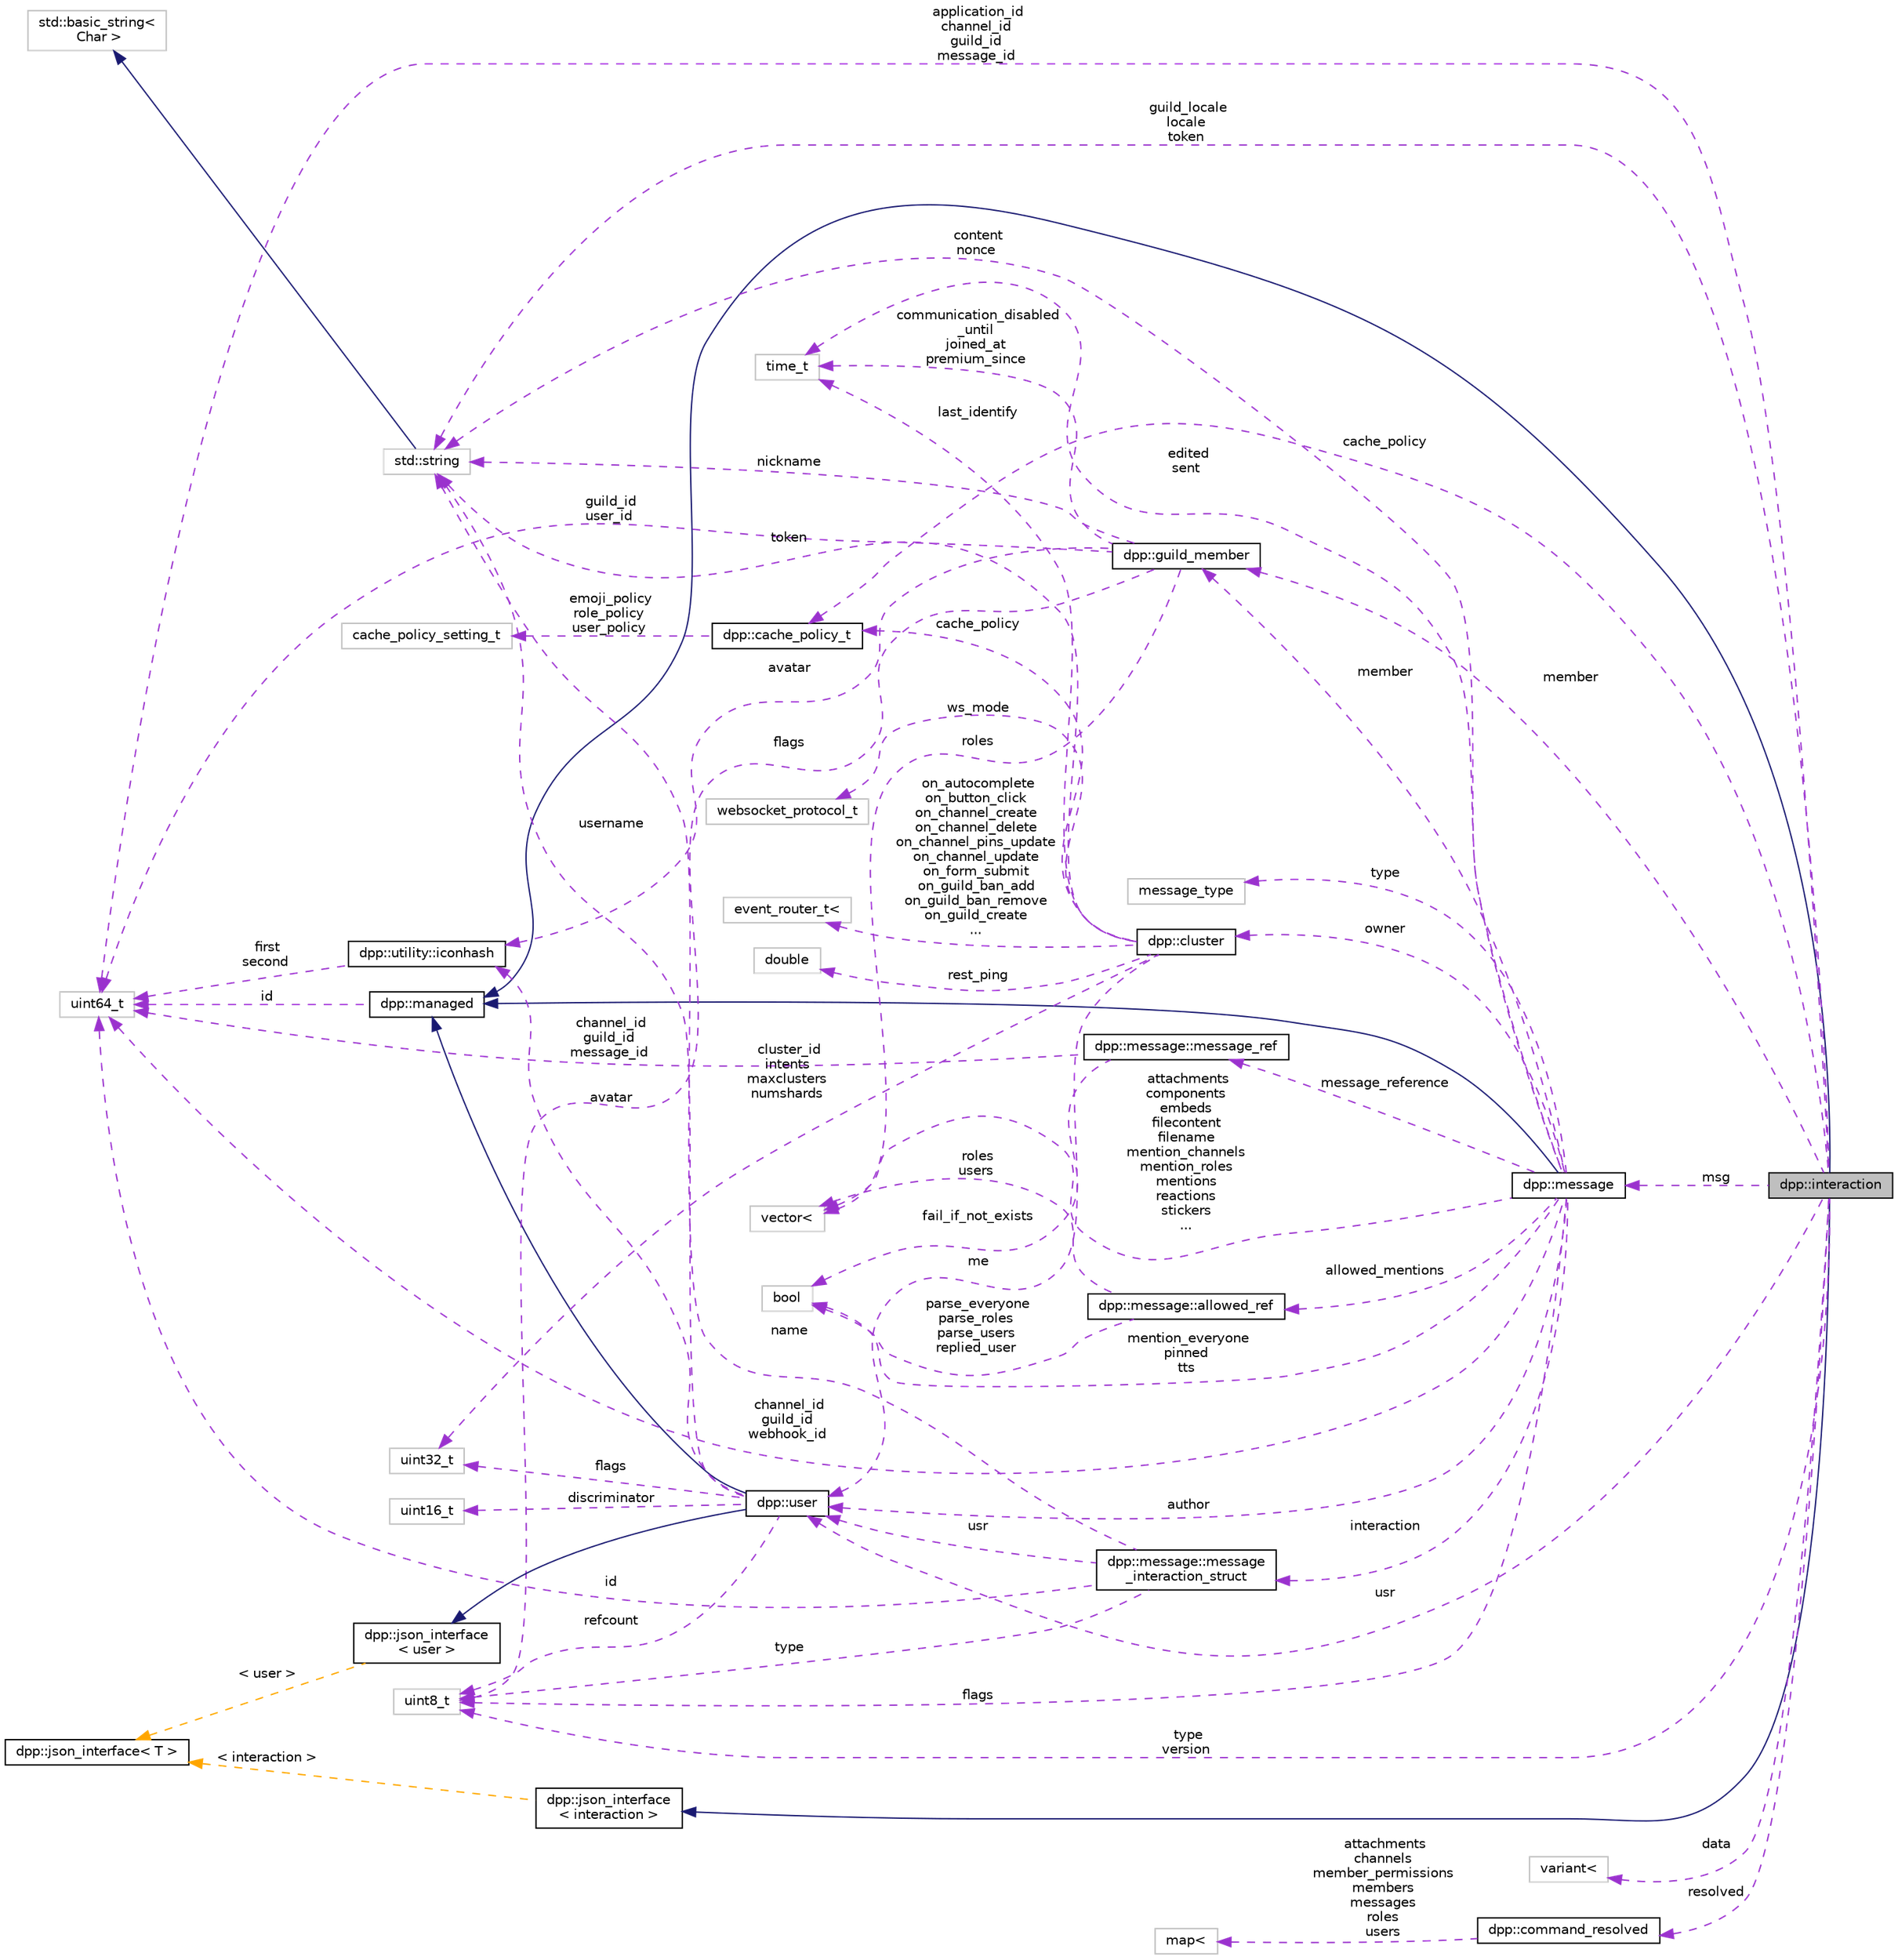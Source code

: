 digraph "dpp::interaction"
{
 // INTERACTIVE_SVG=YES
 // LATEX_PDF_SIZE
  bgcolor="transparent";
  edge [fontname="Helvetica",fontsize="10",labelfontname="Helvetica",labelfontsize="10"];
  node [fontname="Helvetica",fontsize="10",shape=record];
  rankdir="LR";
  Node1 [label="dpp::interaction",height=0.2,width=0.4,color="black", fillcolor="grey75", style="filled", fontcolor="black",tooltip="An interaction represents a user running a command and arrives via the dpp::cluster::on_interaction_c..."];
  Node2 -> Node1 [dir="back",color="midnightblue",fontsize="10",style="solid",fontname="Helvetica"];
  Node2 [label="dpp::managed",height=0.2,width=0.4,color="black",URL="$classdpp_1_1managed.html",tooltip="The managed class is the base class for various types that can be stored in a cache that are identifi..."];
  Node3 -> Node2 [dir="back",color="darkorchid3",fontsize="10",style="dashed",label=" id" ,fontname="Helvetica"];
  Node3 [label="uint64_t",height=0.2,width=0.4,color="grey75",tooltip=" "];
  Node4 -> Node1 [dir="back",color="midnightblue",fontsize="10",style="solid",fontname="Helvetica"];
  Node4 [label="dpp::json_interface\l\< interaction \>",height=0.2,width=0.4,color="black",URL="$structdpp_1_1json__interface.html",tooltip=" "];
  Node5 -> Node4 [dir="back",color="orange",fontsize="10",style="dashed",label=" \< interaction \>" ,fontname="Helvetica"];
  Node5 [label="dpp::json_interface\< T \>",height=0.2,width=0.4,color="black",URL="$structdpp_1_1json__interface.html",tooltip="Represents an interface for an object that can optionally implement functions for converting to and f..."];
  Node3 -> Node1 [dir="back",color="darkorchid3",fontsize="10",style="dashed",label=" application_id\nchannel_id\nguild_id\nmessage_id" ,fontname="Helvetica"];
  Node6 -> Node1 [dir="back",color="darkorchid3",fontsize="10",style="dashed",label=" type\nversion" ,fontname="Helvetica"];
  Node6 [label="uint8_t",height=0.2,width=0.4,color="grey75",tooltip=" "];
  Node7 -> Node1 [dir="back",color="darkorchid3",fontsize="10",style="dashed",label=" data" ,fontname="Helvetica"];
  Node7 [label="variant\<",height=0.2,width=0.4,color="grey75",tooltip=" "];
  Node8 -> Node1 [dir="back",color="darkorchid3",fontsize="10",style="dashed",label=" msg" ,fontname="Helvetica"];
  Node8 [label="dpp::message",height=0.2,width=0.4,color="black",URL="$structdpp_1_1message.html",tooltip="Represents messages sent and received on Discord."];
  Node2 -> Node8 [dir="back",color="midnightblue",fontsize="10",style="solid",fontname="Helvetica"];
  Node3 -> Node8 [dir="back",color="darkorchid3",fontsize="10",style="dashed",label=" channel_id\nguild_id\nwebhook_id" ,fontname="Helvetica"];
  Node9 -> Node8 [dir="back",color="darkorchid3",fontsize="10",style="dashed",label=" author" ,fontname="Helvetica"];
  Node9 [label="dpp::user",height=0.2,width=0.4,color="black",URL="$classdpp_1_1user.html",tooltip="Represents a user on discord. May or may not be a member of a dpp::guild."];
  Node2 -> Node9 [dir="back",color="midnightblue",fontsize="10",style="solid",fontname="Helvetica"];
  Node10 -> Node9 [dir="back",color="midnightblue",fontsize="10",style="solid",fontname="Helvetica"];
  Node10 [label="dpp::json_interface\l\< user \>",height=0.2,width=0.4,color="black",URL="$structdpp_1_1json__interface.html",tooltip=" "];
  Node5 -> Node10 [dir="back",color="orange",fontsize="10",style="dashed",label=" \< user \>" ,fontname="Helvetica"];
  Node11 -> Node9 [dir="back",color="darkorchid3",fontsize="10",style="dashed",label=" username" ,fontname="Helvetica"];
  Node11 [label="std::string",height=0.2,width=0.4,color="grey75",tooltip=" "];
  Node12 -> Node11 [dir="back",color="midnightblue",fontsize="10",style="solid",fontname="Helvetica"];
  Node12 [label="std::basic_string\<\l Char \>",height=0.2,width=0.4,color="grey75",tooltip=" "];
  Node13 -> Node9 [dir="back",color="darkorchid3",fontsize="10",style="dashed",label=" avatar" ,fontname="Helvetica"];
  Node13 [label="dpp::utility::iconhash",height=0.2,width=0.4,color="black",URL="$structdpp_1_1utility_1_1iconhash.html",tooltip="Store a 128 bit icon hash (profile picture, server icon etc) as a 128 bit binary value made of two ui..."];
  Node3 -> Node13 [dir="back",color="darkorchid3",fontsize="10",style="dashed",label=" first\nsecond" ,fontname="Helvetica"];
  Node14 -> Node9 [dir="back",color="darkorchid3",fontsize="10",style="dashed",label=" flags" ,fontname="Helvetica"];
  Node14 [label="uint32_t",height=0.2,width=0.4,color="grey75",tooltip=" "];
  Node15 -> Node9 [dir="back",color="darkorchid3",fontsize="10",style="dashed",label=" discriminator" ,fontname="Helvetica"];
  Node15 [label="uint16_t",height=0.2,width=0.4,color="grey75",tooltip=" "];
  Node6 -> Node9 [dir="back",color="darkorchid3",fontsize="10",style="dashed",label=" refcount" ,fontname="Helvetica"];
  Node16 -> Node8 [dir="back",color="darkorchid3",fontsize="10",style="dashed",label=" member" ,fontname="Helvetica"];
  Node16 [label="dpp::guild_member",height=0.2,width=0.4,color="black",URL="$classdpp_1_1guild__member.html",tooltip="Represents dpp::user membership upon a dpp::guild. This contains the user's nickname,..."];
  Node11 -> Node16 [dir="back",color="darkorchid3",fontsize="10",style="dashed",label=" nickname" ,fontname="Helvetica"];
  Node17 -> Node16 [dir="back",color="darkorchid3",fontsize="10",style="dashed",label=" roles" ,fontname="Helvetica"];
  Node17 [label="vector\<",height=0.2,width=0.4,color="grey75",tooltip=" "];
  Node3 -> Node16 [dir="back",color="darkorchid3",fontsize="10",style="dashed",label=" guild_id\nuser_id" ,fontname="Helvetica"];
  Node13 -> Node16 [dir="back",color="darkorchid3",fontsize="10",style="dashed",label=" avatar" ,fontname="Helvetica"];
  Node18 -> Node16 [dir="back",color="darkorchid3",fontsize="10",style="dashed",label=" communication_disabled\l_until\njoined_at\npremium_since" ,fontname="Helvetica"];
  Node18 [label="time_t",height=0.2,width=0.4,color="grey75",tooltip=" "];
  Node6 -> Node16 [dir="back",color="darkorchid3",fontsize="10",style="dashed",label=" flags" ,fontname="Helvetica"];
  Node11 -> Node8 [dir="back",color="darkorchid3",fontsize="10",style="dashed",label=" content\nnonce" ,fontname="Helvetica"];
  Node17 -> Node8 [dir="back",color="darkorchid3",fontsize="10",style="dashed",label=" attachments\ncomponents\nembeds\nfilecontent\nfilename\nmention_channels\nmention_roles\nmentions\nreactions\nstickers\n..." ,fontname="Helvetica"];
  Node18 -> Node8 [dir="back",color="darkorchid3",fontsize="10",style="dashed",label=" edited\nsent" ,fontname="Helvetica"];
  Node19 -> Node8 [dir="back",color="darkorchid3",fontsize="10",style="dashed",label=" mention_everyone\npinned\ntts" ,fontname="Helvetica"];
  Node19 [label="bool",height=0.2,width=0.4,color="grey75",tooltip=" "];
  Node6 -> Node8 [dir="back",color="darkorchid3",fontsize="10",style="dashed",label=" flags" ,fontname="Helvetica"];
  Node20 -> Node8 [dir="back",color="darkorchid3",fontsize="10",style="dashed",label=" type" ,fontname="Helvetica"];
  Node20 [label="message_type",height=0.2,width=0.4,color="grey75",tooltip=" "];
  Node21 -> Node8 [dir="back",color="darkorchid3",fontsize="10",style="dashed",label=" message_reference" ,fontname="Helvetica"];
  Node21 [label="dpp::message::message_ref",height=0.2,width=0.4,color="black",URL="$structdpp_1_1message_1_1message__ref.html",tooltip="Reference to another message, e.g. a reply."];
  Node3 -> Node21 [dir="back",color="darkorchid3",fontsize="10",style="dashed",label=" channel_id\nguild_id\nmessage_id" ,fontname="Helvetica"];
  Node19 -> Node21 [dir="back",color="darkorchid3",fontsize="10",style="dashed",label=" fail_if_not_exists" ,fontname="Helvetica"];
  Node22 -> Node8 [dir="back",color="darkorchid3",fontsize="10",style="dashed",label=" interaction" ,fontname="Helvetica"];
  Node22 [label="dpp::message::message\l_interaction_struct",height=0.2,width=0.4,color="black",URL="$structdpp_1_1message_1_1message__interaction__struct.html",tooltip="Reference to an interaction."];
  Node3 -> Node22 [dir="back",color="darkorchid3",fontsize="10",style="dashed",label=" id" ,fontname="Helvetica"];
  Node6 -> Node22 [dir="back",color="darkorchid3",fontsize="10",style="dashed",label=" type" ,fontname="Helvetica"];
  Node11 -> Node22 [dir="back",color="darkorchid3",fontsize="10",style="dashed",label=" name" ,fontname="Helvetica"];
  Node9 -> Node22 [dir="back",color="darkorchid3",fontsize="10",style="dashed",label=" usr" ,fontname="Helvetica"];
  Node23 -> Node8 [dir="back",color="darkorchid3",fontsize="10",style="dashed",label=" allowed_mentions" ,fontname="Helvetica"];
  Node23 [label="dpp::message::allowed_ref",height=0.2,width=0.4,color="black",URL="$structdpp_1_1message_1_1allowed__ref.html",tooltip="Allowed mentions details."];
  Node19 -> Node23 [dir="back",color="darkorchid3",fontsize="10",style="dashed",label=" parse_everyone\nparse_roles\nparse_users\nreplied_user" ,fontname="Helvetica"];
  Node17 -> Node23 [dir="back",color="darkorchid3",fontsize="10",style="dashed",label=" roles\nusers" ,fontname="Helvetica"];
  Node24 -> Node8 [dir="back",color="darkorchid3",fontsize="10",style="dashed",label=" owner" ,fontname="Helvetica"];
  Node24 [label="dpp::cluster",height=0.2,width=0.4,color="black",URL="$classdpp_1_1cluster.html",tooltip="The cluster class represents a group of shards and a command queue for sending and receiving commands..."];
  Node11 -> Node24 [dir="back",color="darkorchid3",fontsize="10",style="dashed",label=" token" ,fontname="Helvetica"];
  Node18 -> Node24 [dir="back",color="darkorchid3",fontsize="10",style="dashed",label=" last_identify" ,fontname="Helvetica"];
  Node14 -> Node24 [dir="back",color="darkorchid3",fontsize="10",style="dashed",label=" cluster_id\nintents\nmaxclusters\nnumshards" ,fontname="Helvetica"];
  Node25 -> Node24 [dir="back",color="darkorchid3",fontsize="10",style="dashed",label=" rest_ping" ,fontname="Helvetica"];
  Node25 [label="double",height=0.2,width=0.4,color="grey75",tooltip=" "];
  Node9 -> Node24 [dir="back",color="darkorchid3",fontsize="10",style="dashed",label=" me" ,fontname="Helvetica"];
  Node26 -> Node24 [dir="back",color="darkorchid3",fontsize="10",style="dashed",label=" cache_policy" ,fontname="Helvetica"];
  Node26 [label="dpp::cache_policy_t",height=0.2,width=0.4,color="black",URL="$structdpp_1_1cache__policy__t.html",tooltip="Represents the caching policy of the cluster."];
  Node27 -> Node26 [dir="back",color="darkorchid3",fontsize="10",style="dashed",label=" emoji_policy\nrole_policy\nuser_policy" ,fontname="Helvetica"];
  Node27 [label="cache_policy_setting_t",height=0.2,width=0.4,color="grey75",tooltip=" "];
  Node28 -> Node24 [dir="back",color="darkorchid3",fontsize="10",style="dashed",label=" ws_mode" ,fontname="Helvetica"];
  Node28 [label="websocket_protocol_t",height=0.2,width=0.4,color="grey75",tooltip=" "];
  Node29 -> Node24 [dir="back",color="darkorchid3",fontsize="10",style="dashed",label=" on_autocomplete\non_button_click\non_channel_create\non_channel_delete\non_channel_pins_update\non_channel_update\non_form_submit\non_guild_ban_add\non_guild_ban_remove\non_guild_create\n..." ,fontname="Helvetica"];
  Node29 [label="event_router_t\<",height=0.2,width=0.4,color="grey75",tooltip=" "];
  Node16 -> Node1 [dir="back",color="darkorchid3",fontsize="10",style="dashed",label=" member" ,fontname="Helvetica"];
  Node9 -> Node1 [dir="back",color="darkorchid3",fontsize="10",style="dashed",label=" usr" ,fontname="Helvetica"];
  Node11 -> Node1 [dir="back",color="darkorchid3",fontsize="10",style="dashed",label=" guild_locale\nlocale\ntoken" ,fontname="Helvetica"];
  Node30 -> Node1 [dir="back",color="darkorchid3",fontsize="10",style="dashed",label=" resolved" ,fontname="Helvetica"];
  Node30 [label="dpp::command_resolved",height=0.2,width=0.4,color="black",URL="$structdpp_1_1command__resolved.html",tooltip="Resolved snowflake ids to users, guild members, roles and channels."];
  Node31 -> Node30 [dir="back",color="darkorchid3",fontsize="10",style="dashed",label=" attachments\nchannels\nmember_permissions\nmembers\nmessages\nroles\nusers" ,fontname="Helvetica"];
  Node31 [label="map\<",height=0.2,width=0.4,color="grey75",tooltip=" "];
  Node26 -> Node1 [dir="back",color="darkorchid3",fontsize="10",style="dashed",label=" cache_policy" ,fontname="Helvetica"];
}
